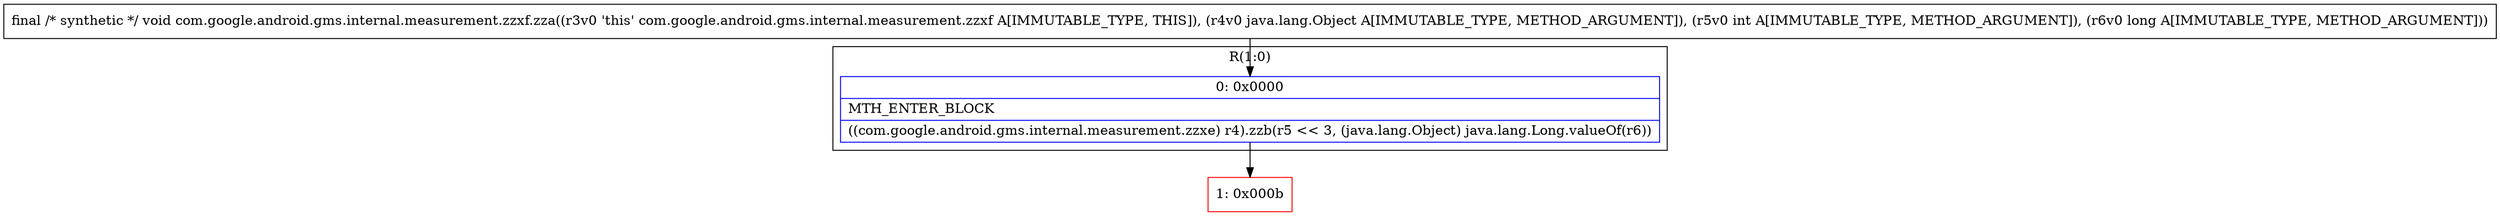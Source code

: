 digraph "CFG forcom.google.android.gms.internal.measurement.zzxf.zza(Ljava\/lang\/Object;IJ)V" {
subgraph cluster_Region_353237468 {
label = "R(1:0)";
node [shape=record,color=blue];
Node_0 [shape=record,label="{0\:\ 0x0000|MTH_ENTER_BLOCK\l|((com.google.android.gms.internal.measurement.zzxe) r4).zzb(r5 \<\< 3, (java.lang.Object) java.lang.Long.valueOf(r6))\l}"];
}
Node_1 [shape=record,color=red,label="{1\:\ 0x000b}"];
MethodNode[shape=record,label="{final \/* synthetic *\/ void com.google.android.gms.internal.measurement.zzxf.zza((r3v0 'this' com.google.android.gms.internal.measurement.zzxf A[IMMUTABLE_TYPE, THIS]), (r4v0 java.lang.Object A[IMMUTABLE_TYPE, METHOD_ARGUMENT]), (r5v0 int A[IMMUTABLE_TYPE, METHOD_ARGUMENT]), (r6v0 long A[IMMUTABLE_TYPE, METHOD_ARGUMENT])) }"];
MethodNode -> Node_0;
Node_0 -> Node_1;
}

